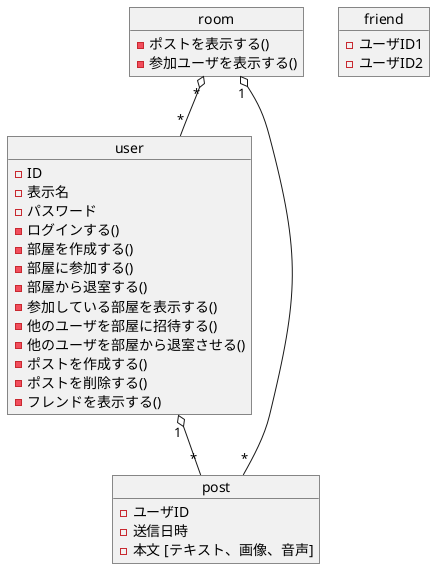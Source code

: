 @startuml ChatApp
  object user {
      -ID
      -表示名
      -パスワード
      -ログインする()
      -部屋を作成する()
      -部屋に参加する()
      -部屋から退室する()
      -参加している部屋を表示する()
      -他のユーザを部屋に招待する()
      -他のユーザを部屋から退室させる()
      -ポストを作成する()
      -ポストを削除する()
      -フレンドを表示する()
  }
  object room {
      -ポストを表示する()
      -参加ユーザを表示する()
  }

  object post {
      -ユーザID
      -送信日時
      -本文 [テキスト、画像、音声]
  }

  object friend {
      -ユーザID1
      -ユーザID2
  }

  room "*" o-- "*" user
  room "1" o-- "*" post
  user "1" o-- "*" post
   
@enduml